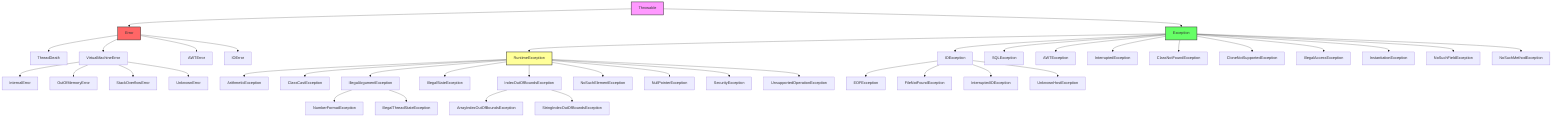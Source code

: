 graph TD
    Throwable --> Error
    Throwable --> Exception

    Error --> ThreadDeath
    Error --> VirtualMachineError
    Error --> AWTError
    Error --> IOError
    
    VirtualMachineError --> InternalError
    VirtualMachineError --> OutOfMemoryError
    VirtualMachineError --> StackOverflowError
    VirtualMachineError --> UnknownError

    Exception --> RuntimeException
    Exception --> IOException
    Exception --> SQLException
    Exception --> AWTException
    Exception --> InterruptedException
    Exception --> ClassNotFoundException
    Exception --> CloneNotSupportedException
    Exception --> IllegalAccessException
    Exception --> InstantiationException
    Exception --> NoSuchFieldException
    Exception --> NoSuchMethodException

    RuntimeException --> ArithmeticException
    RuntimeException --> ClassCastException
    RuntimeException --> IllegalArgumentException
    RuntimeException --> IllegalStateException
    RuntimeException --> IndexOutOfBoundsException
    RuntimeException --> NoSuchElementException
    RuntimeException --> NullPointerException
    RuntimeException --> SecurityException
    RuntimeException --> UnsupportedOperationException

    IllegalArgumentException --> NumberFormatException
    IllegalArgumentException --> IllegalThreadStateException

    IndexOutOfBoundsException --> ArrayIndexOutOfBoundsException
    IndexOutOfBoundsException --> StringIndexOutOfBoundsException

    IOException --> EOFException
    IOException --> FileNotFoundException
    IOException --> InterruptedIOException
    IOException --> UnknownHostException

    style Throwable fill:#f9f,stroke:#333,stroke-width:2px
    style Error fill:#f66,stroke:#333,stroke-width:2px
    style Exception fill:#6f6,stroke:#333,stroke-width:2px
    style RuntimeException fill:#ff9,stroke:#333,stroke-width:2px